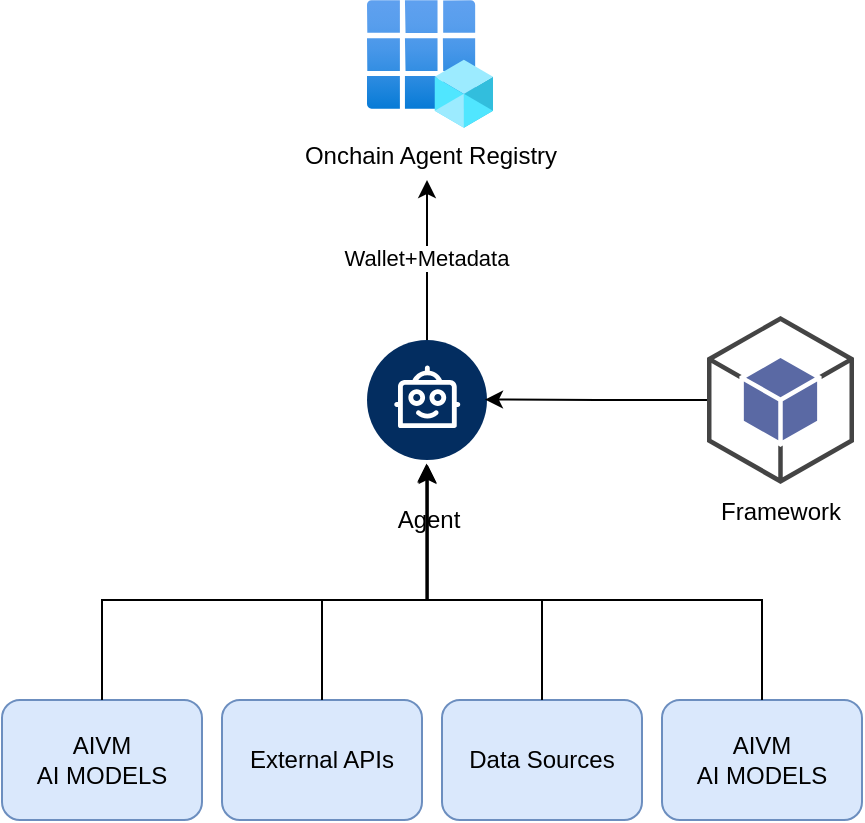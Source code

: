 <mxfile version="24.8.3">
  <diagram name="Page-1" id="7XPnQam2RXyb0T2cb2jp">
    <mxGraphModel dx="768" dy="379" grid="1" gridSize="10" guides="1" tooltips="1" connect="1" arrows="1" fold="1" page="1" pageScale="1" pageWidth="850" pageHeight="1100" math="0" shadow="0">
      <root>
        <mxCell id="0" />
        <mxCell id="1" parent="0" />
        <mxCell id="wgFU8HcbbZhpo-9zb2FZ-1" value="Framework" style="outlineConnect=0;dashed=0;verticalLabelPosition=bottom;verticalAlign=top;align=center;html=1;shape=mxgraph.aws3.android;fillColor=#5A69A4;gradientColor=none;" vertex="1" parent="1">
          <mxGeometry x="752.5" y="258" width="73.5" height="84" as="geometry" />
        </mxCell>
        <mxCell id="wgFU8HcbbZhpo-9zb2FZ-2" value="Onchain Agent Registry" style="image;aspect=fixed;html=1;points=[];align=center;fontSize=12;image=img/lib/azure2/identity/App_Registrations.svg;" vertex="1" parent="1">
          <mxGeometry x="582.5" y="100" width="63" height="64" as="geometry" />
        </mxCell>
        <mxCell id="wgFU8HcbbZhpo-9zb2FZ-5" style="edgeStyle=orthogonalEdgeStyle;rounded=0;orthogonalLoop=1;jettySize=auto;html=1;" edge="1" parent="1" source="wgFU8HcbbZhpo-9zb2FZ-3">
          <mxGeometry relative="1" as="geometry">
            <mxPoint x="612.5" y="190" as="targetPoint" />
          </mxGeometry>
        </mxCell>
        <mxCell id="wgFU8HcbbZhpo-9zb2FZ-6" value="Wallet+Metadata" style="edgeLabel;html=1;align=center;verticalAlign=middle;resizable=0;points=[];" vertex="1" connectable="0" parent="wgFU8HcbbZhpo-9zb2FZ-5">
          <mxGeometry x="0.035" y="1" relative="1" as="geometry">
            <mxPoint as="offset" />
          </mxGeometry>
        </mxCell>
        <mxCell id="wgFU8HcbbZhpo-9zb2FZ-3" value="Agent" style="verticalLabelPosition=bottom;aspect=fixed;html=1;shape=mxgraph.salesforce.bots2;" vertex="1" parent="1">
          <mxGeometry x="582.5" y="270" width="60" height="60" as="geometry" />
        </mxCell>
        <mxCell id="wgFU8HcbbZhpo-9zb2FZ-4" style="edgeStyle=orthogonalEdgeStyle;rounded=0;orthogonalLoop=1;jettySize=auto;html=1;entryX=0.983;entryY=0.496;entryDx=0;entryDy=0;entryPerimeter=0;" edge="1" parent="1" source="wgFU8HcbbZhpo-9zb2FZ-1" target="wgFU8HcbbZhpo-9zb2FZ-3">
          <mxGeometry relative="1" as="geometry" />
        </mxCell>
        <mxCell id="wgFU8HcbbZhpo-9zb2FZ-7" value="External APIs" style="rounded=1;whiteSpace=wrap;html=1;fillColor=#dae8fc;strokeColor=#6c8ebf;" vertex="1" parent="1">
          <mxGeometry x="510" y="450" width="100" height="60" as="geometry" />
        </mxCell>
        <mxCell id="wgFU8HcbbZhpo-9zb2FZ-8" value="Data Sources" style="rounded=1;whiteSpace=wrap;html=1;fillColor=#dae8fc;strokeColor=#6c8ebf;" vertex="1" parent="1">
          <mxGeometry x="620" y="450" width="100" height="60" as="geometry" />
        </mxCell>
        <mxCell id="wgFU8HcbbZhpo-9zb2FZ-14" value="AIVM &lt;br&gt;AI MODELS" style="rounded=1;whiteSpace=wrap;html=1;fillColor=#dae8fc;strokeColor=#6c8ebf;" vertex="1" parent="1">
          <mxGeometry x="400" y="450" width="100" height="60" as="geometry" />
        </mxCell>
        <mxCell id="wgFU8HcbbZhpo-9zb2FZ-15" value="AIVM &lt;br&gt;AI MODELS" style="rounded=1;whiteSpace=wrap;html=1;fillColor=#dae8fc;strokeColor=#6c8ebf;" vertex="1" parent="1">
          <mxGeometry x="730" y="450" width="100" height="60" as="geometry" />
        </mxCell>
        <mxCell id="wgFU8HcbbZhpo-9zb2FZ-20" style="edgeStyle=orthogonalEdgeStyle;rounded=0;orthogonalLoop=1;jettySize=auto;html=1;entryX=0.505;entryY=1.048;entryDx=0;entryDy=0;entryPerimeter=0;" edge="1" parent="1" source="wgFU8HcbbZhpo-9zb2FZ-14" target="wgFU8HcbbZhpo-9zb2FZ-3">
          <mxGeometry relative="1" as="geometry">
            <Array as="points">
              <mxPoint x="450" y="400" />
              <mxPoint x="613" y="400" />
            </Array>
          </mxGeometry>
        </mxCell>
        <mxCell id="wgFU8HcbbZhpo-9zb2FZ-21" style="edgeStyle=orthogonalEdgeStyle;rounded=0;orthogonalLoop=1;jettySize=auto;html=1;entryX=0.505;entryY=1.039;entryDx=0;entryDy=0;entryPerimeter=0;" edge="1" parent="1" source="wgFU8HcbbZhpo-9zb2FZ-7" target="wgFU8HcbbZhpo-9zb2FZ-3">
          <mxGeometry relative="1" as="geometry">
            <Array as="points">
              <mxPoint x="560" y="400" />
              <mxPoint x="613" y="400" />
            </Array>
          </mxGeometry>
        </mxCell>
        <mxCell id="wgFU8HcbbZhpo-9zb2FZ-22" style="edgeStyle=orthogonalEdgeStyle;rounded=0;orthogonalLoop=1;jettySize=auto;html=1;entryX=0.496;entryY=1.039;entryDx=0;entryDy=0;entryPerimeter=0;" edge="1" parent="1" source="wgFU8HcbbZhpo-9zb2FZ-8" target="wgFU8HcbbZhpo-9zb2FZ-3">
          <mxGeometry relative="1" as="geometry">
            <Array as="points">
              <mxPoint x="670" y="400" />
              <mxPoint x="612" y="400" />
            </Array>
          </mxGeometry>
        </mxCell>
        <mxCell id="wgFU8HcbbZhpo-9zb2FZ-23" style="edgeStyle=orthogonalEdgeStyle;rounded=0;orthogonalLoop=1;jettySize=auto;html=1;entryX=0.496;entryY=1.029;entryDx=0;entryDy=0;entryPerimeter=0;" edge="1" parent="1" source="wgFU8HcbbZhpo-9zb2FZ-15" target="wgFU8HcbbZhpo-9zb2FZ-3">
          <mxGeometry relative="1" as="geometry">
            <Array as="points">
              <mxPoint x="780" y="400" />
              <mxPoint x="612" y="400" />
            </Array>
          </mxGeometry>
        </mxCell>
      </root>
    </mxGraphModel>
  </diagram>
</mxfile>
